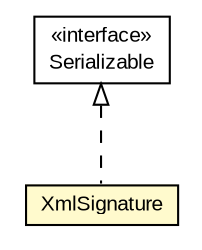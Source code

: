 #!/usr/local/bin/dot
#
# Class diagram 
# Generated by UMLGraph version R5_6-24-gf6e263 (http://www.umlgraph.org/)
#

digraph G {
	edge [fontname="arial",fontsize=10,labelfontname="arial",labelfontsize=10];
	node [fontname="arial",fontsize=10,shape=plaintext];
	nodesep=0.25;
	ranksep=0.5;
	// eu.europa.esig.dss.jaxb.detailedreport.XmlSignature
	c820831 [label=<<table title="eu.europa.esig.dss.jaxb.detailedreport.XmlSignature" border="0" cellborder="1" cellspacing="0" cellpadding="2" port="p" bgcolor="lemonChiffon" href="./XmlSignature.html">
		<tr><td><table border="0" cellspacing="0" cellpadding="1">
<tr><td align="center" balign="center"> XmlSignature </td></tr>
		</table></td></tr>
		</table>>, URL="./XmlSignature.html", fontname="arial", fontcolor="black", fontsize=10.0];
	//eu.europa.esig.dss.jaxb.detailedreport.XmlSignature implements java.io.Serializable
	c821424:p -> c820831:p [dir=back,arrowtail=empty,style=dashed];
	// java.io.Serializable
	c821424 [label=<<table title="java.io.Serializable" border="0" cellborder="1" cellspacing="0" cellpadding="2" port="p" href="http://java.sun.com/j2se/1.4.2/docs/api/java/io/Serializable.html">
		<tr><td><table border="0" cellspacing="0" cellpadding="1">
<tr><td align="center" balign="center"> &#171;interface&#187; </td></tr>
<tr><td align="center" balign="center"> Serializable </td></tr>
		</table></td></tr>
		</table>>, URL="http://java.sun.com/j2se/1.4.2/docs/api/java/io/Serializable.html", fontname="arial", fontcolor="black", fontsize=10.0];
}

